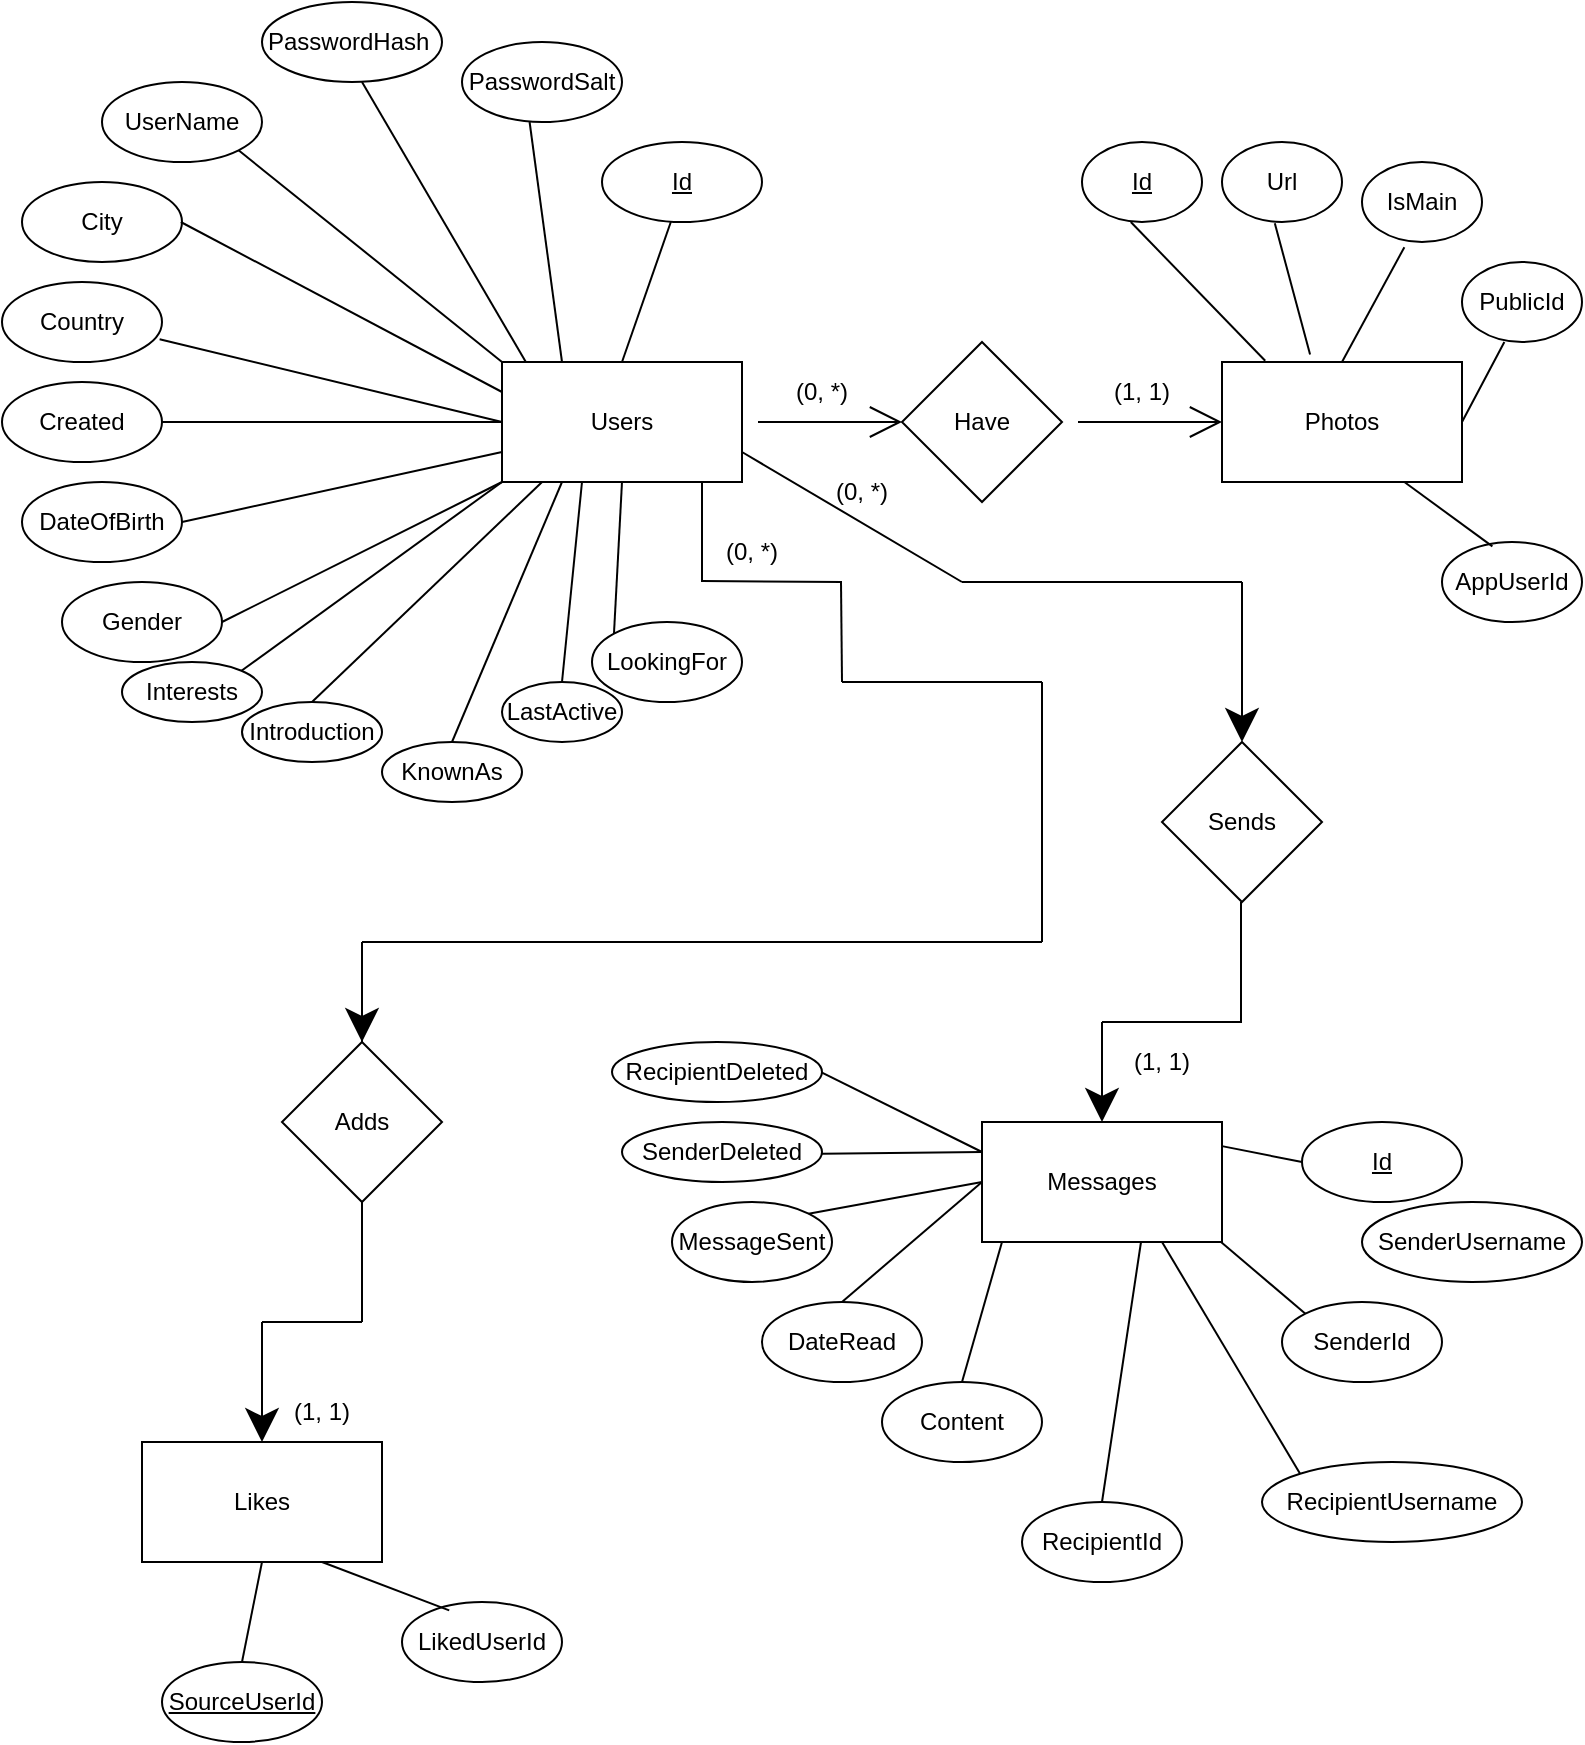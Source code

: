 <mxfile version="20.0.3" type="github">
  <diagram id="R2lEEEUBdFMjLlhIrx00" name="Page-1">
    <mxGraphModel dx="1502" dy="726" grid="1" gridSize="10" guides="1" tooltips="1" connect="1" arrows="1" fold="1" page="1" pageScale="1" pageWidth="850" pageHeight="1100" math="0" shadow="0" extFonts="Permanent Marker^https://fonts.googleapis.com/css?family=Permanent+Marker">
      <root>
        <mxCell id="0" />
        <mxCell id="1" parent="0" />
        <mxCell id="5iKaNuvkrJpy-f727kQ6-60" value="" style="edgeStyle=none;curved=1;rounded=0;orthogonalLoop=1;jettySize=auto;html=1;endArrow=open;startSize=14;endSize=14;sourcePerimeterSpacing=8;targetPerimeterSpacing=8;entryX=0;entryY=0.5;entryDx=0;entryDy=0;" edge="1" parent="1" source="5iKaNuvkrJpy-f727kQ6-38" target="5iKaNuvkrJpy-f727kQ6-56">
          <mxGeometry relative="1" as="geometry" />
        </mxCell>
        <mxCell id="5iKaNuvkrJpy-f727kQ6-38" value="Have" style="rhombus;whiteSpace=wrap;html=1;hachureGap=4;" vertex="1" parent="1">
          <mxGeometry x="470" y="190" width="80" height="80" as="geometry" />
        </mxCell>
        <mxCell id="5iKaNuvkrJpy-f727kQ6-59" value="" style="edgeStyle=none;curved=1;rounded=0;orthogonalLoop=1;jettySize=auto;html=1;endArrow=open;startSize=14;endSize=14;sourcePerimeterSpacing=8;targetPerimeterSpacing=8;entryX=0;entryY=0.5;entryDx=0;entryDy=0;" edge="1" parent="1" source="5iKaNuvkrJpy-f727kQ6-40" target="5iKaNuvkrJpy-f727kQ6-38">
          <mxGeometry relative="1" as="geometry" />
        </mxCell>
        <mxCell id="5iKaNuvkrJpy-f727kQ6-40" value="Users" style="rounded=0;whiteSpace=wrap;html=1;hachureGap=4;" vertex="1" parent="1">
          <mxGeometry x="270" y="200" width="120" height="60" as="geometry" />
        </mxCell>
        <mxCell id="5iKaNuvkrJpy-f727kQ6-41" value="&lt;span style=&quot;text-align: left;&quot;&gt;UserName&lt;/span&gt;" style="ellipse;whiteSpace=wrap;html=1;hachureGap=4;" vertex="1" parent="1">
          <mxGeometry x="70" y="60" width="80" height="40" as="geometry" />
        </mxCell>
        <mxCell id="5iKaNuvkrJpy-f727kQ6-42" value="&lt;span style=&quot;text-align: left;&quot;&gt;PasswordHash&amp;nbsp;&lt;/span&gt;" style="ellipse;whiteSpace=wrap;html=1;hachureGap=4;" vertex="1" parent="1">
          <mxGeometry x="150" y="20" width="90" height="40" as="geometry" />
        </mxCell>
        <mxCell id="5iKaNuvkrJpy-f727kQ6-44" value="&lt;span style=&quot;text-align: left;&quot;&gt;DateOfBirth&lt;/span&gt;" style="ellipse;whiteSpace=wrap;html=1;hachureGap=4;" vertex="1" parent="1">
          <mxGeometry x="30" y="260" width="80" height="40" as="geometry" />
        </mxCell>
        <mxCell id="5iKaNuvkrJpy-f727kQ6-45" value="&lt;span style=&quot;text-align: left;&quot;&gt;City&lt;/span&gt;" style="ellipse;whiteSpace=wrap;html=1;hachureGap=4;" vertex="1" parent="1">
          <mxGeometry x="30" y="110" width="80" height="40" as="geometry" />
        </mxCell>
        <mxCell id="5iKaNuvkrJpy-f727kQ6-46" value="&lt;span style=&quot;text-align: left;&quot;&gt;Country&lt;/span&gt;" style="ellipse;whiteSpace=wrap;html=1;hachureGap=4;" vertex="1" parent="1">
          <mxGeometry x="20" y="160" width="80" height="40" as="geometry" />
        </mxCell>
        <mxCell id="5iKaNuvkrJpy-f727kQ6-47" value="&lt;span style=&quot;text-align: left;&quot;&gt;Created&lt;/span&gt;" style="ellipse;whiteSpace=wrap;html=1;hachureGap=4;" vertex="1" parent="1">
          <mxGeometry x="20" y="210" width="80" height="40" as="geometry" />
        </mxCell>
        <mxCell id="5iKaNuvkrJpy-f727kQ6-48" value="&lt;span style=&quot;text-align: left;&quot;&gt;Gender&lt;/span&gt;" style="ellipse;whiteSpace=wrap;html=1;hachureGap=4;" vertex="1" parent="1">
          <mxGeometry x="50" y="310" width="80" height="40" as="geometry" />
        </mxCell>
        <mxCell id="5iKaNuvkrJpy-f727kQ6-49" value="&lt;span style=&quot;text-align: left;&quot;&gt;PasswordSalt&lt;/span&gt;" style="ellipse;whiteSpace=wrap;html=1;hachureGap=4;" vertex="1" parent="1">
          <mxGeometry x="250" y="40" width="80" height="40" as="geometry" />
        </mxCell>
        <mxCell id="5iKaNuvkrJpy-f727kQ6-50" value="&lt;span style=&quot;text-align: left;&quot;&gt;&lt;u&gt;Id&lt;/u&gt;&lt;/span&gt;" style="ellipse;whiteSpace=wrap;html=1;hachureGap=4;" vertex="1" parent="1">
          <mxGeometry x="320" y="90" width="80" height="40" as="geometry" />
        </mxCell>
        <mxCell id="5iKaNuvkrJpy-f727kQ6-51" value="&lt;span style=&quot;text-align: left;&quot;&gt;Interests&lt;/span&gt;" style="ellipse;whiteSpace=wrap;html=1;hachureGap=4;" vertex="1" parent="1">
          <mxGeometry x="80" y="350" width="70" height="30" as="geometry" />
        </mxCell>
        <mxCell id="5iKaNuvkrJpy-f727kQ6-52" value="&lt;span style=&quot;text-align: left;&quot;&gt;Introduction&lt;/span&gt;" style="ellipse;whiteSpace=wrap;html=1;hachureGap=4;" vertex="1" parent="1">
          <mxGeometry x="140" y="370" width="70" height="30" as="geometry" />
        </mxCell>
        <mxCell id="5iKaNuvkrJpy-f727kQ6-53" value="&lt;span style=&quot;text-align: left;&quot;&gt;KnownAs&lt;/span&gt;" style="ellipse;whiteSpace=wrap;html=1;hachureGap=4;" vertex="1" parent="1">
          <mxGeometry x="210" y="390" width="70" height="30" as="geometry" />
        </mxCell>
        <mxCell id="5iKaNuvkrJpy-f727kQ6-54" value="&lt;span style=&quot;text-align: left;&quot;&gt;LastActive&lt;/span&gt;" style="ellipse;whiteSpace=wrap;html=1;hachureGap=4;" vertex="1" parent="1">
          <mxGeometry x="270" y="360" width="60" height="30" as="geometry" />
        </mxCell>
        <mxCell id="5iKaNuvkrJpy-f727kQ6-55" value="&lt;span style=&quot;text-align: left;&quot;&gt;LookingFor&lt;/span&gt;" style="ellipse;whiteSpace=wrap;html=1;hachureGap=4;" vertex="1" parent="1">
          <mxGeometry x="315" y="330" width="75" height="40" as="geometry" />
        </mxCell>
        <mxCell id="5iKaNuvkrJpy-f727kQ6-56" value="Photos" style="rounded=0;whiteSpace=wrap;html=1;hachureGap=4;" vertex="1" parent="1">
          <mxGeometry x="630" y="200" width="120" height="60" as="geometry" />
        </mxCell>
        <mxCell id="5iKaNuvkrJpy-f727kQ6-61" value="&lt;span style=&quot;text-align: left;&quot;&gt;&lt;u&gt;Id&lt;/u&gt;&lt;/span&gt;" style="ellipse;whiteSpace=wrap;html=1;hachureGap=4;" vertex="1" parent="1">
          <mxGeometry x="560" y="90" width="60" height="40" as="geometry" />
        </mxCell>
        <mxCell id="5iKaNuvkrJpy-f727kQ6-62" value="&lt;span style=&quot;text-align: left;&quot;&gt;Url&lt;/span&gt;" style="ellipse;whiteSpace=wrap;html=1;hachureGap=4;" vertex="1" parent="1">
          <mxGeometry x="630" y="90" width="60" height="40" as="geometry" />
        </mxCell>
        <mxCell id="5iKaNuvkrJpy-f727kQ6-64" value="&lt;span style=&quot;text-align: left;&quot;&gt;IsMain&lt;/span&gt;" style="ellipse;whiteSpace=wrap;html=1;hachureGap=4;" vertex="1" parent="1">
          <mxGeometry x="700" y="100" width="60" height="40" as="geometry" />
        </mxCell>
        <mxCell id="5iKaNuvkrJpy-f727kQ6-67" value="&lt;span style=&quot;text-align: left;&quot;&gt;PublicId&lt;/span&gt;" style="ellipse;whiteSpace=wrap;html=1;hachureGap=4;" vertex="1" parent="1">
          <mxGeometry x="750" y="150" width="60" height="40" as="geometry" />
        </mxCell>
        <mxCell id="5iKaNuvkrJpy-f727kQ6-68" value="&lt;span style=&quot;text-align: left;&quot;&gt;AppUserId&lt;/span&gt;" style="ellipse;whiteSpace=wrap;html=1;hachureGap=4;" vertex="1" parent="1">
          <mxGeometry x="740" y="290" width="70" height="40" as="geometry" />
        </mxCell>
        <mxCell id="5iKaNuvkrJpy-f727kQ6-72" value="(0, *)" style="text;html=1;strokeColor=none;fillColor=none;align=center;verticalAlign=middle;whiteSpace=wrap;rounded=0;hachureGap=4;" vertex="1" parent="1">
          <mxGeometry x="400" y="200" width="60" height="30" as="geometry" />
        </mxCell>
        <mxCell id="5iKaNuvkrJpy-f727kQ6-73" value="(1, 1)" style="text;html=1;strokeColor=none;fillColor=none;align=center;verticalAlign=middle;whiteSpace=wrap;rounded=0;hachureGap=4;" vertex="1" parent="1">
          <mxGeometry x="560" y="200" width="60" height="30" as="geometry" />
        </mxCell>
        <mxCell id="5iKaNuvkrJpy-f727kQ6-74" value="Messages" style="rounded=0;whiteSpace=wrap;html=1;hachureGap=4;" vertex="1" parent="1">
          <mxGeometry x="510" y="580" width="120" height="60" as="geometry" />
        </mxCell>
        <mxCell id="5iKaNuvkrJpy-f727kQ6-79" value="" style="endArrow=none;html=1;rounded=0;startSize=14;endSize=14;sourcePerimeterSpacing=8;targetPerimeterSpacing=8;curved=1;" edge="1" parent="1">
          <mxGeometry width="50" height="50" relative="1" as="geometry">
            <mxPoint x="640" y="370" as="sourcePoint" />
            <mxPoint x="640" y="310" as="targetPoint" />
          </mxGeometry>
        </mxCell>
        <mxCell id="5iKaNuvkrJpy-f727kQ6-80" value="" style="endArrow=none;html=1;rounded=0;startSize=14;endSize=14;sourcePerimeterSpacing=8;targetPerimeterSpacing=8;curved=1;" edge="1" parent="1">
          <mxGeometry width="50" height="50" relative="1" as="geometry">
            <mxPoint x="640" y="310" as="sourcePoint" />
            <mxPoint x="500" y="310" as="targetPoint" />
          </mxGeometry>
        </mxCell>
        <mxCell id="5iKaNuvkrJpy-f727kQ6-81" value="" style="endArrow=none;html=1;rounded=0;startSize=14;endSize=14;sourcePerimeterSpacing=8;targetPerimeterSpacing=8;curved=1;entryX=1;entryY=0.75;entryDx=0;entryDy=0;" edge="1" parent="1" target="5iKaNuvkrJpy-f727kQ6-40">
          <mxGeometry width="50" height="50" relative="1" as="geometry">
            <mxPoint x="500" y="310" as="sourcePoint" />
            <mxPoint x="424" y="250" as="targetPoint" />
          </mxGeometry>
        </mxCell>
        <mxCell id="5iKaNuvkrJpy-f727kQ6-84" value="" style="endArrow=classic;html=1;rounded=0;startSize=14;endSize=14;sourcePerimeterSpacing=8;targetPerimeterSpacing=8;curved=1;" edge="1" parent="1">
          <mxGeometry width="50" height="50" relative="1" as="geometry">
            <mxPoint x="640" y="365" as="sourcePoint" />
            <mxPoint x="640" y="390" as="targetPoint" />
          </mxGeometry>
        </mxCell>
        <mxCell id="5iKaNuvkrJpy-f727kQ6-85" value="Sends" style="rhombus;whiteSpace=wrap;html=1;hachureGap=4;" vertex="1" parent="1">
          <mxGeometry x="600" y="390" width="80" height="80" as="geometry" />
        </mxCell>
        <mxCell id="5iKaNuvkrJpy-f727kQ6-86" value="" style="endArrow=none;html=1;rounded=0;startSize=14;endSize=14;sourcePerimeterSpacing=8;targetPerimeterSpacing=8;curved=1;" edge="1" parent="1">
          <mxGeometry width="50" height="50" relative="1" as="geometry">
            <mxPoint x="639.5" y="530" as="sourcePoint" />
            <mxPoint x="639.5" y="470" as="targetPoint" />
          </mxGeometry>
        </mxCell>
        <mxCell id="5iKaNuvkrJpy-f727kQ6-87" value="" style="endArrow=none;html=1;rounded=0;startSize=14;endSize=14;sourcePerimeterSpacing=8;targetPerimeterSpacing=8;curved=1;" edge="1" parent="1">
          <mxGeometry width="50" height="50" relative="1" as="geometry">
            <mxPoint x="640" y="530" as="sourcePoint" />
            <mxPoint x="570" y="530" as="targetPoint" />
          </mxGeometry>
        </mxCell>
        <mxCell id="5iKaNuvkrJpy-f727kQ6-89" value="" style="endArrow=classic;html=1;rounded=0;startSize=14;endSize=14;sourcePerimeterSpacing=8;targetPerimeterSpacing=8;curved=1;" edge="1" parent="1">
          <mxGeometry width="50" height="50" relative="1" as="geometry">
            <mxPoint x="570" y="530" as="sourcePoint" />
            <mxPoint x="570" y="580" as="targetPoint" />
          </mxGeometry>
        </mxCell>
        <mxCell id="5iKaNuvkrJpy-f727kQ6-90" value="&lt;span style=&quot;text-align: left;&quot;&gt;&lt;u&gt;Id&lt;/u&gt;&lt;/span&gt;" style="ellipse;whiteSpace=wrap;html=1;hachureGap=4;" vertex="1" parent="1">
          <mxGeometry x="670" y="580" width="80" height="40" as="geometry" />
        </mxCell>
        <mxCell id="5iKaNuvkrJpy-f727kQ6-91" value="&lt;span style=&quot;text-align: left;&quot;&gt;SenderId&lt;/span&gt;" style="ellipse;whiteSpace=wrap;html=1;hachureGap=4;" vertex="1" parent="1">
          <mxGeometry x="660" y="670" width="80" height="40" as="geometry" />
        </mxCell>
        <mxCell id="5iKaNuvkrJpy-f727kQ6-92" value="&lt;span style=&quot;text-align: left;&quot;&gt;RecipientId&lt;/span&gt;" style="ellipse;whiteSpace=wrap;html=1;hachureGap=4;" vertex="1" parent="1">
          <mxGeometry x="530" y="770" width="80" height="40" as="geometry" />
        </mxCell>
        <mxCell id="5iKaNuvkrJpy-f727kQ6-93" value="&lt;span style=&quot;text-align: left;&quot;&gt;Content&lt;/span&gt;" style="ellipse;whiteSpace=wrap;html=1;hachureGap=4;" vertex="1" parent="1">
          <mxGeometry x="460" y="710" width="80" height="40" as="geometry" />
        </mxCell>
        <mxCell id="5iKaNuvkrJpy-f727kQ6-94" value="&lt;span style=&quot;text-align: left;&quot;&gt;DateRead&lt;/span&gt;" style="ellipse;whiteSpace=wrap;html=1;hachureGap=4;" vertex="1" parent="1">
          <mxGeometry x="400" y="670" width="80" height="40" as="geometry" />
        </mxCell>
        <mxCell id="5iKaNuvkrJpy-f727kQ6-95" value="" style="endArrow=none;html=1;rounded=0;startSize=14;endSize=14;sourcePerimeterSpacing=8;targetPerimeterSpacing=8;curved=1;exitX=1;exitY=0.5;exitDx=0;exitDy=0;entryX=0;entryY=0.5;entryDx=0;entryDy=0;" edge="1" parent="1" source="5iKaNuvkrJpy-f727kQ6-47" target="5iKaNuvkrJpy-f727kQ6-40">
          <mxGeometry width="50" height="50" relative="1" as="geometry">
            <mxPoint x="410" y="290" as="sourcePoint" />
            <mxPoint x="460" y="240" as="targetPoint" />
          </mxGeometry>
        </mxCell>
        <mxCell id="5iKaNuvkrJpy-f727kQ6-96" value="" style="endArrow=none;html=1;rounded=0;startSize=14;endSize=14;sourcePerimeterSpacing=8;targetPerimeterSpacing=8;curved=1;exitX=0.985;exitY=0.715;exitDx=0;exitDy=0;exitPerimeter=0;" edge="1" parent="1" source="5iKaNuvkrJpy-f727kQ6-46">
          <mxGeometry width="50" height="50" relative="1" as="geometry">
            <mxPoint x="110" y="260" as="sourcePoint" />
            <mxPoint x="270" y="230" as="targetPoint" />
          </mxGeometry>
        </mxCell>
        <mxCell id="5iKaNuvkrJpy-f727kQ6-97" value="" style="endArrow=none;html=1;rounded=0;startSize=14;endSize=14;sourcePerimeterSpacing=8;targetPerimeterSpacing=8;curved=1;exitX=0.985;exitY=0.715;exitDx=0;exitDy=0;exitPerimeter=0;entryX=0;entryY=0.25;entryDx=0;entryDy=0;" edge="1" parent="1" target="5iKaNuvkrJpy-f727kQ6-40">
          <mxGeometry width="50" height="50" relative="1" as="geometry">
            <mxPoint x="109.4" y="130.0" as="sourcePoint" />
            <mxPoint x="280.6" y="161.4" as="targetPoint" />
          </mxGeometry>
        </mxCell>
        <mxCell id="5iKaNuvkrJpy-f727kQ6-98" value="" style="endArrow=none;html=1;rounded=0;startSize=14;endSize=14;sourcePerimeterSpacing=8;targetPerimeterSpacing=8;curved=1;exitX=1;exitY=1;exitDx=0;exitDy=0;entryX=0;entryY=0;entryDx=0;entryDy=0;" edge="1" parent="1" source="5iKaNuvkrJpy-f727kQ6-41" target="5iKaNuvkrJpy-f727kQ6-40">
          <mxGeometry width="50" height="50" relative="1" as="geometry">
            <mxPoint x="140.0" y="90.0" as="sourcePoint" />
            <mxPoint x="311.2" y="121.4" as="targetPoint" />
          </mxGeometry>
        </mxCell>
        <mxCell id="5iKaNuvkrJpy-f727kQ6-100" value="" style="endArrow=none;html=1;rounded=0;startSize=14;endSize=14;sourcePerimeterSpacing=8;targetPerimeterSpacing=8;curved=1;exitX=0.985;exitY=0.715;exitDx=0;exitDy=0;exitPerimeter=0;entryX=0.25;entryY=0;entryDx=0;entryDy=0;" edge="1" parent="1" target="5iKaNuvkrJpy-f727kQ6-40">
          <mxGeometry width="50" height="50" relative="1" as="geometry">
            <mxPoint x="283.8" y="80.0" as="sourcePoint" />
            <mxPoint x="300" y="190" as="targetPoint" />
          </mxGeometry>
        </mxCell>
        <mxCell id="5iKaNuvkrJpy-f727kQ6-102" value="" style="endArrow=none;html=1;rounded=0;startSize=14;endSize=14;sourcePerimeterSpacing=8;targetPerimeterSpacing=8;curved=1;exitX=0.985;exitY=0.715;exitDx=0;exitDy=0;exitPerimeter=0;entryX=0.5;entryY=0;entryDx=0;entryDy=0;" edge="1" parent="1" target="5iKaNuvkrJpy-f727kQ6-40">
          <mxGeometry width="50" height="50" relative="1" as="geometry">
            <mxPoint x="354.4" y="130.0" as="sourcePoint" />
            <mxPoint x="525.6" y="161.4" as="targetPoint" />
          </mxGeometry>
        </mxCell>
        <mxCell id="5iKaNuvkrJpy-f727kQ6-103" value="" style="endArrow=none;html=1;rounded=0;startSize=14;endSize=14;sourcePerimeterSpacing=8;targetPerimeterSpacing=8;curved=1;exitX=0.985;exitY=0.715;exitDx=0;exitDy=0;exitPerimeter=0;entryX=0.1;entryY=0.003;entryDx=0;entryDy=0;entryPerimeter=0;" edge="1" parent="1" target="5iKaNuvkrJpy-f727kQ6-40">
          <mxGeometry width="50" height="50" relative="1" as="geometry">
            <mxPoint x="200.0" y="60.0" as="sourcePoint" />
            <mxPoint x="371.2" y="91.4" as="targetPoint" />
          </mxGeometry>
        </mxCell>
        <mxCell id="5iKaNuvkrJpy-f727kQ6-104" value="" style="endArrow=none;html=1;rounded=0;startSize=14;endSize=14;sourcePerimeterSpacing=8;targetPerimeterSpacing=8;curved=1;exitX=1;exitY=0.5;exitDx=0;exitDy=0;entryX=0;entryY=0.75;entryDx=0;entryDy=0;" edge="1" parent="1" source="5iKaNuvkrJpy-f727kQ6-44" target="5iKaNuvkrJpy-f727kQ6-40">
          <mxGeometry width="50" height="50" relative="1" as="geometry">
            <mxPoint x="168.8" y="268.6" as="sourcePoint" />
            <mxPoint x="340" y="300" as="targetPoint" />
          </mxGeometry>
        </mxCell>
        <mxCell id="5iKaNuvkrJpy-f727kQ6-105" value="" style="endArrow=none;html=1;rounded=0;startSize=14;endSize=14;sourcePerimeterSpacing=8;targetPerimeterSpacing=8;curved=1;exitX=1;exitY=0.5;exitDx=0;exitDy=0;entryX=0;entryY=1;entryDx=0;entryDy=0;" edge="1" parent="1" source="5iKaNuvkrJpy-f727kQ6-48" target="5iKaNuvkrJpy-f727kQ6-40">
          <mxGeometry width="50" height="50" relative="1" as="geometry">
            <mxPoint x="178.8" y="278.6" as="sourcePoint" />
            <mxPoint x="350" y="310" as="targetPoint" />
          </mxGeometry>
        </mxCell>
        <mxCell id="5iKaNuvkrJpy-f727kQ6-106" value="" style="endArrow=none;html=1;rounded=0;startSize=14;endSize=14;sourcePerimeterSpacing=8;targetPerimeterSpacing=8;curved=1;exitX=0.5;exitY=0;exitDx=0;exitDy=0;entryX=0.167;entryY=1;entryDx=0;entryDy=0;entryPerimeter=0;" edge="1" parent="1" source="5iKaNuvkrJpy-f727kQ6-52" target="5iKaNuvkrJpy-f727kQ6-40">
          <mxGeometry width="50" height="50" relative="1" as="geometry">
            <mxPoint x="200.0" y="358.6" as="sourcePoint" />
            <mxPoint x="371.2" y="390" as="targetPoint" />
          </mxGeometry>
        </mxCell>
        <mxCell id="5iKaNuvkrJpy-f727kQ6-107" value="" style="endArrow=none;html=1;rounded=0;startSize=14;endSize=14;sourcePerimeterSpacing=8;targetPerimeterSpacing=8;curved=1;exitX=0.5;exitY=0;exitDx=0;exitDy=0;entryX=0.25;entryY=1;entryDx=0;entryDy=0;" edge="1" parent="1" source="5iKaNuvkrJpy-f727kQ6-53" target="5iKaNuvkrJpy-f727kQ6-40">
          <mxGeometry width="50" height="50" relative="1" as="geometry">
            <mxPoint x="220" y="400" as="sourcePoint" />
            <mxPoint x="300.04" y="270" as="targetPoint" />
          </mxGeometry>
        </mxCell>
        <mxCell id="5iKaNuvkrJpy-f727kQ6-108" value="" style="endArrow=none;html=1;rounded=0;startSize=14;endSize=14;sourcePerimeterSpacing=8;targetPerimeterSpacing=8;curved=1;entryX=0.25;entryY=1;entryDx=0;entryDy=0;exitX=0.5;exitY=0;exitDx=0;exitDy=0;" edge="1" parent="1" source="5iKaNuvkrJpy-f727kQ6-54">
          <mxGeometry width="50" height="50" relative="1" as="geometry">
            <mxPoint x="310" y="410" as="sourcePoint" />
            <mxPoint x="310" y="260" as="targetPoint" />
          </mxGeometry>
        </mxCell>
        <mxCell id="5iKaNuvkrJpy-f727kQ6-109" value="" style="endArrow=none;html=1;rounded=0;startSize=14;endSize=14;sourcePerimeterSpacing=8;targetPerimeterSpacing=8;curved=1;entryX=0.5;entryY=1;entryDx=0;entryDy=0;exitX=0;exitY=0;exitDx=0;exitDy=0;" edge="1" parent="1" source="5iKaNuvkrJpy-f727kQ6-55" target="5iKaNuvkrJpy-f727kQ6-40">
          <mxGeometry width="50" height="50" relative="1" as="geometry">
            <mxPoint x="370" y="330" as="sourcePoint" />
            <mxPoint x="320" y="270" as="targetPoint" />
          </mxGeometry>
        </mxCell>
        <mxCell id="5iKaNuvkrJpy-f727kQ6-111" value="" style="endArrow=none;html=1;rounded=0;startSize=14;endSize=14;sourcePerimeterSpacing=8;targetPerimeterSpacing=8;curved=1;exitX=0.985;exitY=0.715;exitDx=0;exitDy=0;exitPerimeter=0;entryX=0.18;entryY=-0.01;entryDx=0;entryDy=0;entryPerimeter=0;" edge="1" parent="1" target="5iKaNuvkrJpy-f727kQ6-56">
          <mxGeometry width="50" height="50" relative="1" as="geometry">
            <mxPoint x="584.4" y="130" as="sourcePoint" />
            <mxPoint x="650" y="190" as="targetPoint" />
          </mxGeometry>
        </mxCell>
        <mxCell id="5iKaNuvkrJpy-f727kQ6-112" value="" style="endArrow=none;html=1;rounded=0;startSize=14;endSize=14;sourcePerimeterSpacing=8;targetPerimeterSpacing=8;curved=1;exitX=0.985;exitY=0.715;exitDx=0;exitDy=0;exitPerimeter=0;entryX=0.367;entryY=-0.063;entryDx=0;entryDy=0;entryPerimeter=0;" edge="1" parent="1" target="5iKaNuvkrJpy-f727kQ6-56">
          <mxGeometry width="50" height="50" relative="1" as="geometry">
            <mxPoint x="656.4" y="130.6" as="sourcePoint" />
            <mxPoint x="723.6" y="200.0" as="targetPoint" />
          </mxGeometry>
        </mxCell>
        <mxCell id="5iKaNuvkrJpy-f727kQ6-113" value="" style="endArrow=none;html=1;rounded=0;startSize=14;endSize=14;sourcePerimeterSpacing=8;targetPerimeterSpacing=8;curved=1;entryX=0.5;entryY=0;entryDx=0;entryDy=0;exitX=0.353;exitY=1.065;exitDx=0;exitDy=0;exitPerimeter=0;" edge="1" parent="1" source="5iKaNuvkrJpy-f727kQ6-64" target="5iKaNuvkrJpy-f727kQ6-56">
          <mxGeometry width="50" height="50" relative="1" as="geometry">
            <mxPoint x="720" y="150" as="sourcePoint" />
            <mxPoint x="684.04" y="206.22" as="targetPoint" />
          </mxGeometry>
        </mxCell>
        <mxCell id="5iKaNuvkrJpy-f727kQ6-114" value="" style="endArrow=none;html=1;rounded=0;startSize=14;endSize=14;sourcePerimeterSpacing=8;targetPerimeterSpacing=8;curved=1;exitX=0.353;exitY=1.065;exitDx=0;exitDy=0;exitPerimeter=0;" edge="1" parent="1">
          <mxGeometry width="50" height="50" relative="1" as="geometry">
            <mxPoint x="771.18" y="190.0" as="sourcePoint" />
            <mxPoint x="750" y="230" as="targetPoint" />
          </mxGeometry>
        </mxCell>
        <mxCell id="5iKaNuvkrJpy-f727kQ6-116" value="" style="endArrow=none;html=1;rounded=0;startSize=14;endSize=14;sourcePerimeterSpacing=8;targetPerimeterSpacing=8;curved=1;entryX=0.36;entryY=0.055;entryDx=0;entryDy=0;exitX=0.353;exitY=1.065;exitDx=0;exitDy=0;exitPerimeter=0;entryPerimeter=0;" edge="1" parent="1" target="5iKaNuvkrJpy-f727kQ6-68">
          <mxGeometry width="50" height="50" relative="1" as="geometry">
            <mxPoint x="721.18" y="260" as="sourcePoint" />
            <mxPoint x="690" y="317.4" as="targetPoint" />
          </mxGeometry>
        </mxCell>
        <mxCell id="5iKaNuvkrJpy-f727kQ6-117" value="" style="endArrow=none;html=1;rounded=0;startSize=14;endSize=14;sourcePerimeterSpacing=8;targetPerimeterSpacing=8;curved=1;entryX=0.25;entryY=1;entryDx=0;entryDy=0;exitX=0.5;exitY=0;exitDx=0;exitDy=0;" edge="1" parent="1" source="5iKaNuvkrJpy-f727kQ6-92">
          <mxGeometry width="50" height="50" relative="1" as="geometry">
            <mxPoint x="600" y="710" as="sourcePoint" />
            <mxPoint x="589.5" y="640" as="targetPoint" />
          </mxGeometry>
        </mxCell>
        <mxCell id="5iKaNuvkrJpy-f727kQ6-119" value="" style="endArrow=none;html=1;rounded=0;startSize=14;endSize=14;sourcePerimeterSpacing=8;targetPerimeterSpacing=8;curved=1;entryX=0.25;entryY=1;entryDx=0;entryDy=0;exitX=0;exitY=0;exitDx=0;exitDy=0;" edge="1" parent="1" source="5iKaNuvkrJpy-f727kQ6-91">
          <mxGeometry width="50" height="50" relative="1" as="geometry">
            <mxPoint x="640" y="710" as="sourcePoint" />
            <mxPoint x="629.5" y="640" as="targetPoint" />
          </mxGeometry>
        </mxCell>
        <mxCell id="5iKaNuvkrJpy-f727kQ6-120" value="" style="endArrow=none;html=1;rounded=0;startSize=14;endSize=14;sourcePerimeterSpacing=8;targetPerimeterSpacing=8;curved=1;entryX=0.25;entryY=1;entryDx=0;entryDy=0;exitX=0;exitY=0.5;exitDx=0;exitDy=0;" edge="1" parent="1" source="5iKaNuvkrJpy-f727kQ6-90">
          <mxGeometry width="50" height="50" relative="1" as="geometry">
            <mxPoint x="672.216" y="627.928" as="sourcePoint" />
            <mxPoint x="630" y="592.07" as="targetPoint" />
          </mxGeometry>
        </mxCell>
        <mxCell id="5iKaNuvkrJpy-f727kQ6-122" value="" style="endArrow=none;html=1;rounded=0;startSize=14;endSize=14;sourcePerimeterSpacing=8;targetPerimeterSpacing=8;curved=1;entryX=0.25;entryY=1;entryDx=0;entryDy=0;exitX=0.5;exitY=0;exitDx=0;exitDy=0;" edge="1" parent="1" source="5iKaNuvkrJpy-f727kQ6-93">
          <mxGeometry width="50" height="50" relative="1" as="geometry">
            <mxPoint x="530.5" y="710" as="sourcePoint" />
            <mxPoint x="520" y="640" as="targetPoint" />
          </mxGeometry>
        </mxCell>
        <mxCell id="5iKaNuvkrJpy-f727kQ6-123" value="" style="endArrow=none;html=1;rounded=0;startSize=14;endSize=14;sourcePerimeterSpacing=8;targetPerimeterSpacing=8;curved=1;entryX=0;entryY=0.5;entryDx=0;entryDy=0;exitX=0.5;exitY=0;exitDx=0;exitDy=0;" edge="1" parent="1" source="5iKaNuvkrJpy-f727kQ6-94" target="5iKaNuvkrJpy-f727kQ6-74">
          <mxGeometry width="50" height="50" relative="1" as="geometry">
            <mxPoint x="490" y="670" as="sourcePoint" />
            <mxPoint x="510" y="600" as="targetPoint" />
          </mxGeometry>
        </mxCell>
        <mxCell id="5iKaNuvkrJpy-f727kQ6-126" value="" style="endArrow=none;html=1;rounded=0;startSize=14;endSize=14;sourcePerimeterSpacing=8;targetPerimeterSpacing=8;curved=1;entryX=1;entryY=0.75;entryDx=0;entryDy=0;" edge="1" parent="1">
          <mxGeometry width="50" height="50" relative="1" as="geometry">
            <mxPoint x="370" y="310" as="sourcePoint" />
            <mxPoint x="370" y="260" as="targetPoint" />
          </mxGeometry>
        </mxCell>
        <mxCell id="5iKaNuvkrJpy-f727kQ6-127" value="" style="endArrow=none;html=1;rounded=0;startSize=14;endSize=14;sourcePerimeterSpacing=8;targetPerimeterSpacing=8;curved=1;" edge="1" parent="1">
          <mxGeometry width="50" height="50" relative="1" as="geometry">
            <mxPoint x="540" y="490" as="sourcePoint" />
            <mxPoint x="540" y="360" as="targetPoint" />
          </mxGeometry>
        </mxCell>
        <mxCell id="5iKaNuvkrJpy-f727kQ6-128" value="" style="endArrow=none;html=1;rounded=0;startSize=14;endSize=14;sourcePerimeterSpacing=8;targetPerimeterSpacing=8;curved=1;" edge="1" parent="1">
          <mxGeometry width="50" height="50" relative="1" as="geometry">
            <mxPoint x="540" y="490" as="sourcePoint" />
            <mxPoint x="200" y="490" as="targetPoint" />
          </mxGeometry>
        </mxCell>
        <mxCell id="5iKaNuvkrJpy-f727kQ6-129" value="" style="endArrow=none;html=1;rounded=0;startSize=14;endSize=14;sourcePerimeterSpacing=8;targetPerimeterSpacing=8;curved=1;" edge="1" parent="1">
          <mxGeometry width="50" height="50" relative="1" as="geometry">
            <mxPoint x="200" y="540" as="sourcePoint" />
            <mxPoint x="200" y="490" as="targetPoint" />
          </mxGeometry>
        </mxCell>
        <mxCell id="5iKaNuvkrJpy-f727kQ6-130" value="Adds" style="rhombus;whiteSpace=wrap;html=1;hachureGap=4;" vertex="1" parent="1">
          <mxGeometry x="160" y="540" width="80" height="80" as="geometry" />
        </mxCell>
        <mxCell id="5iKaNuvkrJpy-f727kQ6-131" value="" style="endArrow=classic;html=1;rounded=0;startSize=14;endSize=14;sourcePerimeterSpacing=8;targetPerimeterSpacing=8;curved=1;entryX=0.5;entryY=0;entryDx=0;entryDy=0;" edge="1" parent="1" target="5iKaNuvkrJpy-f727kQ6-130">
          <mxGeometry width="50" height="50" relative="1" as="geometry">
            <mxPoint x="200" y="500" as="sourcePoint" />
            <mxPoint x="460" y="530" as="targetPoint" />
          </mxGeometry>
        </mxCell>
        <mxCell id="5iKaNuvkrJpy-f727kQ6-132" value="Likes" style="rounded=0;whiteSpace=wrap;html=1;hachureGap=4;" vertex="1" parent="1">
          <mxGeometry x="90" y="740" width="120" height="60" as="geometry" />
        </mxCell>
        <mxCell id="5iKaNuvkrJpy-f727kQ6-133" value="" style="endArrow=none;html=1;rounded=0;startSize=14;endSize=14;sourcePerimeterSpacing=8;targetPerimeterSpacing=8;curved=1;" edge="1" parent="1">
          <mxGeometry width="50" height="50" relative="1" as="geometry">
            <mxPoint x="200" y="680" as="sourcePoint" />
            <mxPoint x="200" y="620" as="targetPoint" />
          </mxGeometry>
        </mxCell>
        <mxCell id="5iKaNuvkrJpy-f727kQ6-134" value="" style="endArrow=none;html=1;rounded=0;startSize=14;endSize=14;sourcePerimeterSpacing=8;targetPerimeterSpacing=8;curved=1;" edge="1" parent="1">
          <mxGeometry width="50" height="50" relative="1" as="geometry">
            <mxPoint x="150" y="680" as="sourcePoint" />
            <mxPoint x="200" y="680" as="targetPoint" />
          </mxGeometry>
        </mxCell>
        <mxCell id="5iKaNuvkrJpy-f727kQ6-137" value="" style="endArrow=classic;html=1;rounded=0;startSize=14;endSize=14;sourcePerimeterSpacing=8;targetPerimeterSpacing=8;curved=1;entryX=0.5;entryY=0;entryDx=0;entryDy=0;" edge="1" parent="1" target="5iKaNuvkrJpy-f727kQ6-132">
          <mxGeometry width="50" height="50" relative="1" as="geometry">
            <mxPoint x="150" y="680" as="sourcePoint" />
            <mxPoint x="460" y="660" as="targetPoint" />
          </mxGeometry>
        </mxCell>
        <mxCell id="5iKaNuvkrJpy-f727kQ6-138" value="" style="endArrow=none;html=1;rounded=0;startSize=14;endSize=14;sourcePerimeterSpacing=8;targetPerimeterSpacing=8;curved=1;exitX=1;exitY=0;exitDx=0;exitDy=0;entryX=0;entryY=1;entryDx=0;entryDy=0;" edge="1" parent="1" source="5iKaNuvkrJpy-f727kQ6-51" target="5iKaNuvkrJpy-f727kQ6-40">
          <mxGeometry width="50" height="50" relative="1" as="geometry">
            <mxPoint x="150" y="360" as="sourcePoint" />
            <mxPoint x="230.04" y="230" as="targetPoint" />
          </mxGeometry>
        </mxCell>
        <mxCell id="5iKaNuvkrJpy-f727kQ6-139" value="" style="endArrow=none;html=1;rounded=0;startSize=14;endSize=14;sourcePerimeterSpacing=8;targetPerimeterSpacing=8;curved=1;" edge="1" parent="1">
          <mxGeometry width="50" height="50" relative="1" as="geometry">
            <mxPoint x="440" y="310" as="sourcePoint" />
            <mxPoint x="370" y="309.5" as="targetPoint" />
          </mxGeometry>
        </mxCell>
        <mxCell id="5iKaNuvkrJpy-f727kQ6-140" value="" style="endArrow=none;html=1;rounded=0;startSize=14;endSize=14;sourcePerimeterSpacing=8;targetPerimeterSpacing=8;curved=1;" edge="1" parent="1">
          <mxGeometry width="50" height="50" relative="1" as="geometry">
            <mxPoint x="440" y="360" as="sourcePoint" />
            <mxPoint x="439.5" y="310" as="targetPoint" />
          </mxGeometry>
        </mxCell>
        <mxCell id="5iKaNuvkrJpy-f727kQ6-141" value="" style="endArrow=none;html=1;rounded=0;startSize=14;endSize=14;sourcePerimeterSpacing=8;targetPerimeterSpacing=8;curved=1;" edge="1" parent="1">
          <mxGeometry width="50" height="50" relative="1" as="geometry">
            <mxPoint x="540" y="360" as="sourcePoint" />
            <mxPoint x="440" y="360" as="targetPoint" />
          </mxGeometry>
        </mxCell>
        <mxCell id="5iKaNuvkrJpy-f727kQ6-142" value="&lt;div style=&quot;text-align: left;&quot;&gt;&lt;span style=&quot;background-color: initial;&quot;&gt;&lt;u&gt;SourceUserId&lt;/u&gt;&lt;/span&gt;&lt;/div&gt;" style="ellipse;whiteSpace=wrap;html=1;hachureGap=4;" vertex="1" parent="1">
          <mxGeometry x="100" y="850" width="80" height="40" as="geometry" />
        </mxCell>
        <mxCell id="5iKaNuvkrJpy-f727kQ6-143" value="&lt;div style=&quot;text-align: left;&quot;&gt;&lt;span style=&quot;background-color: initial;&quot;&gt;LikedUserId&lt;/span&gt;&lt;/div&gt;" style="ellipse;whiteSpace=wrap;html=1;hachureGap=4;" vertex="1" parent="1">
          <mxGeometry x="220" y="820" width="80" height="40" as="geometry" />
        </mxCell>
        <mxCell id="5iKaNuvkrJpy-f727kQ6-144" value="" style="endArrow=none;html=1;rounded=0;startSize=14;endSize=14;sourcePerimeterSpacing=8;targetPerimeterSpacing=8;curved=1;exitX=0.5;exitY=1;exitDx=0;exitDy=0;entryX=0.5;entryY=0;entryDx=0;entryDy=0;" edge="1" parent="1" source="5iKaNuvkrJpy-f727kQ6-132" target="5iKaNuvkrJpy-f727kQ6-142">
          <mxGeometry width="50" height="50" relative="1" as="geometry">
            <mxPoint x="410" y="770" as="sourcePoint" />
            <mxPoint x="460" y="720" as="targetPoint" />
          </mxGeometry>
        </mxCell>
        <mxCell id="5iKaNuvkrJpy-f727kQ6-145" value="" style="endArrow=none;html=1;rounded=0;startSize=14;endSize=14;sourcePerimeterSpacing=8;targetPerimeterSpacing=8;curved=1;exitX=0.75;exitY=1;exitDx=0;exitDy=0;entryX=0.295;entryY=0.105;entryDx=0;entryDy=0;entryPerimeter=0;" edge="1" parent="1" source="5iKaNuvkrJpy-f727kQ6-132" target="5iKaNuvkrJpy-f727kQ6-143">
          <mxGeometry width="50" height="50" relative="1" as="geometry">
            <mxPoint x="160" y="810" as="sourcePoint" />
            <mxPoint x="150" y="860" as="targetPoint" />
          </mxGeometry>
        </mxCell>
        <mxCell id="5iKaNuvkrJpy-f727kQ6-146" value="(0, *)" style="text;html=1;strokeColor=none;fillColor=none;align=center;verticalAlign=middle;whiteSpace=wrap;rounded=0;hachureGap=4;" vertex="1" parent="1">
          <mxGeometry x="420" y="250" width="60" height="30" as="geometry" />
        </mxCell>
        <mxCell id="5iKaNuvkrJpy-f727kQ6-147" value="(1, 1)" style="text;html=1;strokeColor=none;fillColor=none;align=center;verticalAlign=middle;whiteSpace=wrap;rounded=0;hachureGap=4;" vertex="1" parent="1">
          <mxGeometry x="570" y="535" width="60" height="30" as="geometry" />
        </mxCell>
        <mxCell id="5iKaNuvkrJpy-f727kQ6-149" value="(0, *)" style="text;html=1;strokeColor=none;fillColor=none;align=center;verticalAlign=middle;whiteSpace=wrap;rounded=0;hachureGap=4;" vertex="1" parent="1">
          <mxGeometry x="365" y="280" width="60" height="30" as="geometry" />
        </mxCell>
        <mxCell id="5iKaNuvkrJpy-f727kQ6-150" value="(1, 1)" style="text;html=1;strokeColor=none;fillColor=none;align=center;verticalAlign=middle;whiteSpace=wrap;rounded=0;hachureGap=4;" vertex="1" parent="1">
          <mxGeometry x="150" y="710" width="60" height="30" as="geometry" />
        </mxCell>
        <mxCell id="5iKaNuvkrJpy-f727kQ6-151" value="&lt;span style=&quot;text-align: left;&quot;&gt;SenderUsername&lt;/span&gt;" style="ellipse;whiteSpace=wrap;html=1;hachureGap=4;" vertex="1" parent="1">
          <mxGeometry x="700" y="620" width="110" height="40" as="geometry" />
        </mxCell>
        <mxCell id="5iKaNuvkrJpy-f727kQ6-152" value="&lt;span style=&quot;text-align: left;&quot;&gt;RecipientUsername&lt;/span&gt;" style="ellipse;whiteSpace=wrap;html=1;hachureGap=4;" vertex="1" parent="1">
          <mxGeometry x="650" y="750" width="130" height="40" as="geometry" />
        </mxCell>
        <mxCell id="5iKaNuvkrJpy-f727kQ6-153" value="" style="endArrow=none;html=1;rounded=0;startSize=14;endSize=14;sourcePerimeterSpacing=8;targetPerimeterSpacing=8;curved=1;entryX=0.75;entryY=1;entryDx=0;entryDy=0;exitX=0;exitY=0;exitDx=0;exitDy=0;" edge="1" parent="1" source="5iKaNuvkrJpy-f727kQ6-152" target="5iKaNuvkrJpy-f727kQ6-74">
          <mxGeometry width="50" height="50" relative="1" as="geometry">
            <mxPoint x="580" y="780" as="sourcePoint" />
            <mxPoint x="599.5" y="650" as="targetPoint" />
          </mxGeometry>
        </mxCell>
        <mxCell id="5iKaNuvkrJpy-f727kQ6-154" value="&lt;div style=&quot;text-align: left;&quot;&gt;&lt;span style=&quot;background-color: initial;&quot;&gt;MessageSent&lt;/span&gt;&lt;/div&gt;" style="ellipse;whiteSpace=wrap;html=1;hachureGap=4;" vertex="1" parent="1">
          <mxGeometry x="355" y="620" width="80" height="40" as="geometry" />
        </mxCell>
        <mxCell id="5iKaNuvkrJpy-f727kQ6-155" value="" style="endArrow=none;html=1;rounded=0;startSize=14;endSize=14;sourcePerimeterSpacing=8;targetPerimeterSpacing=8;curved=1;entryX=0;entryY=0.5;entryDx=0;entryDy=0;exitX=1;exitY=0;exitDx=0;exitDy=0;" edge="1" parent="1" source="5iKaNuvkrJpy-f727kQ6-154" target="5iKaNuvkrJpy-f727kQ6-74">
          <mxGeometry width="50" height="50" relative="1" as="geometry">
            <mxPoint x="425" y="630" as="sourcePoint" />
            <mxPoint x="495" y="570" as="targetPoint" />
          </mxGeometry>
        </mxCell>
        <mxCell id="5iKaNuvkrJpy-f727kQ6-156" value="&lt;div style=&quot;text-align: left;&quot;&gt;&lt;span style=&quot;background-color: initial;&quot;&gt;SenderDeleted&lt;/span&gt;&lt;/div&gt;" style="ellipse;whiteSpace=wrap;html=1;hachureGap=4;" vertex="1" parent="1">
          <mxGeometry x="330" y="580" width="100" height="30" as="geometry" />
        </mxCell>
        <mxCell id="5iKaNuvkrJpy-f727kQ6-157" value="" style="endArrow=none;html=1;rounded=0;startSize=14;endSize=14;sourcePerimeterSpacing=8;targetPerimeterSpacing=8;curved=1;entryX=0;entryY=0.25;entryDx=0;entryDy=0;exitX=1;exitY=0;exitDx=0;exitDy=0;" edge="1" parent="1" target="5iKaNuvkrJpy-f727kQ6-74">
          <mxGeometry width="50" height="50" relative="1" as="geometry">
            <mxPoint x="430.004" y="595.858" as="sourcePoint" />
            <mxPoint x="516.72" y="580" as="targetPoint" />
          </mxGeometry>
        </mxCell>
        <mxCell id="5iKaNuvkrJpy-f727kQ6-158" value="&lt;div style=&quot;text-align: left;&quot;&gt;&lt;span style=&quot;background-color: initial;&quot;&gt;RecipientDeleted&lt;/span&gt;&lt;/div&gt;" style="ellipse;whiteSpace=wrap;html=1;hachureGap=4;" vertex="1" parent="1">
          <mxGeometry x="325" y="540" width="105" height="30" as="geometry" />
        </mxCell>
        <mxCell id="5iKaNuvkrJpy-f727kQ6-159" value="" style="endArrow=none;html=1;rounded=0;startSize=14;endSize=14;sourcePerimeterSpacing=8;targetPerimeterSpacing=8;curved=1;entryX=0;entryY=0.25;entryDx=0;entryDy=0;exitX=1;exitY=0;exitDx=0;exitDy=0;" edge="1" parent="1" target="5iKaNuvkrJpy-f727kQ6-74">
          <mxGeometry width="50" height="50" relative="1" as="geometry">
            <mxPoint x="430.004" y="555.358" as="sourcePoint" />
            <mxPoint x="510" y="554.5" as="targetPoint" />
          </mxGeometry>
        </mxCell>
      </root>
    </mxGraphModel>
  </diagram>
</mxfile>
